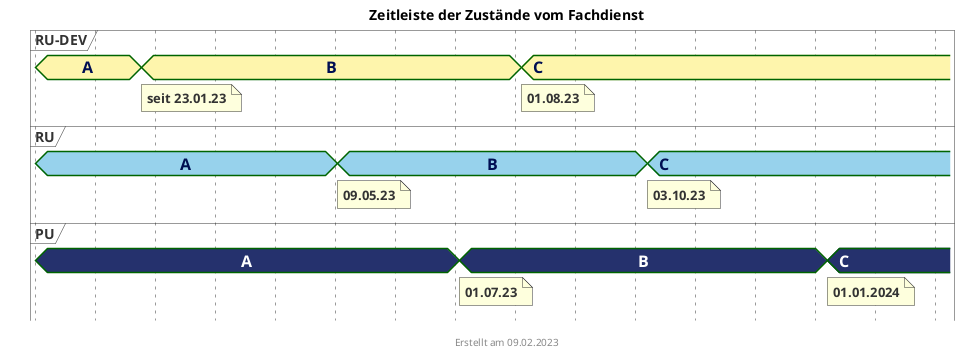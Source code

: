@startuml fhir_version_timeline
<style>
root {
    Margin 0 0 0 30
}

timingDiagram {
  .rudevcolor {
    FontColor #000e52
    Fontsize 16
    FontStyle bold
    Backgroundcolor #FEF5AC
  }
  .rucolor {
    FontColor #000e52
    Fontsize 16
    FontStyle bold
    Backgroundcolor #97D2EC
  }
  .pucolor {
    FontColor #ffffff
    Fontsize 16
    FontStyle bold
    BackgroundColor #25316D
  }
}
</style>
title Zeitleiste der Zustände vom Fachdienst
footer Erstellt am 09.02.2023

concise "RU-DEV" as RUDEV <<rudevcolor>>
concise "RU" as RU <<rucolor>>
concise "PU" as PU <<pucolor>>


'30 days is scaled to 50 pixels
scale 2592000 as 60 pixels
hide time-axis
'manual time-axis
'use date format "dd.MM.yyyy"

@2022/12/01
RUDEV is "A"
RU is "A"
PU is "A"

@2023/01/23
RUDEV is "B"
note bottom of RUDEV : seit 23.01.23

@2023/05/01
RU is "B"
note bottom of RU : 09.05.23

@2023/07/01
PU is "B"
note bottom of PU : 01.07.23

@2023/08/01
RUDEV is "C"
note bottom of RUDEV : 01.08.23

@2023/10/03
RU is "C"
note bottom of RU : 03.10.23


@2024/01/01
PU is "C"
note bottom of PU : 01.01.2024

@2024/02/01
@enduml